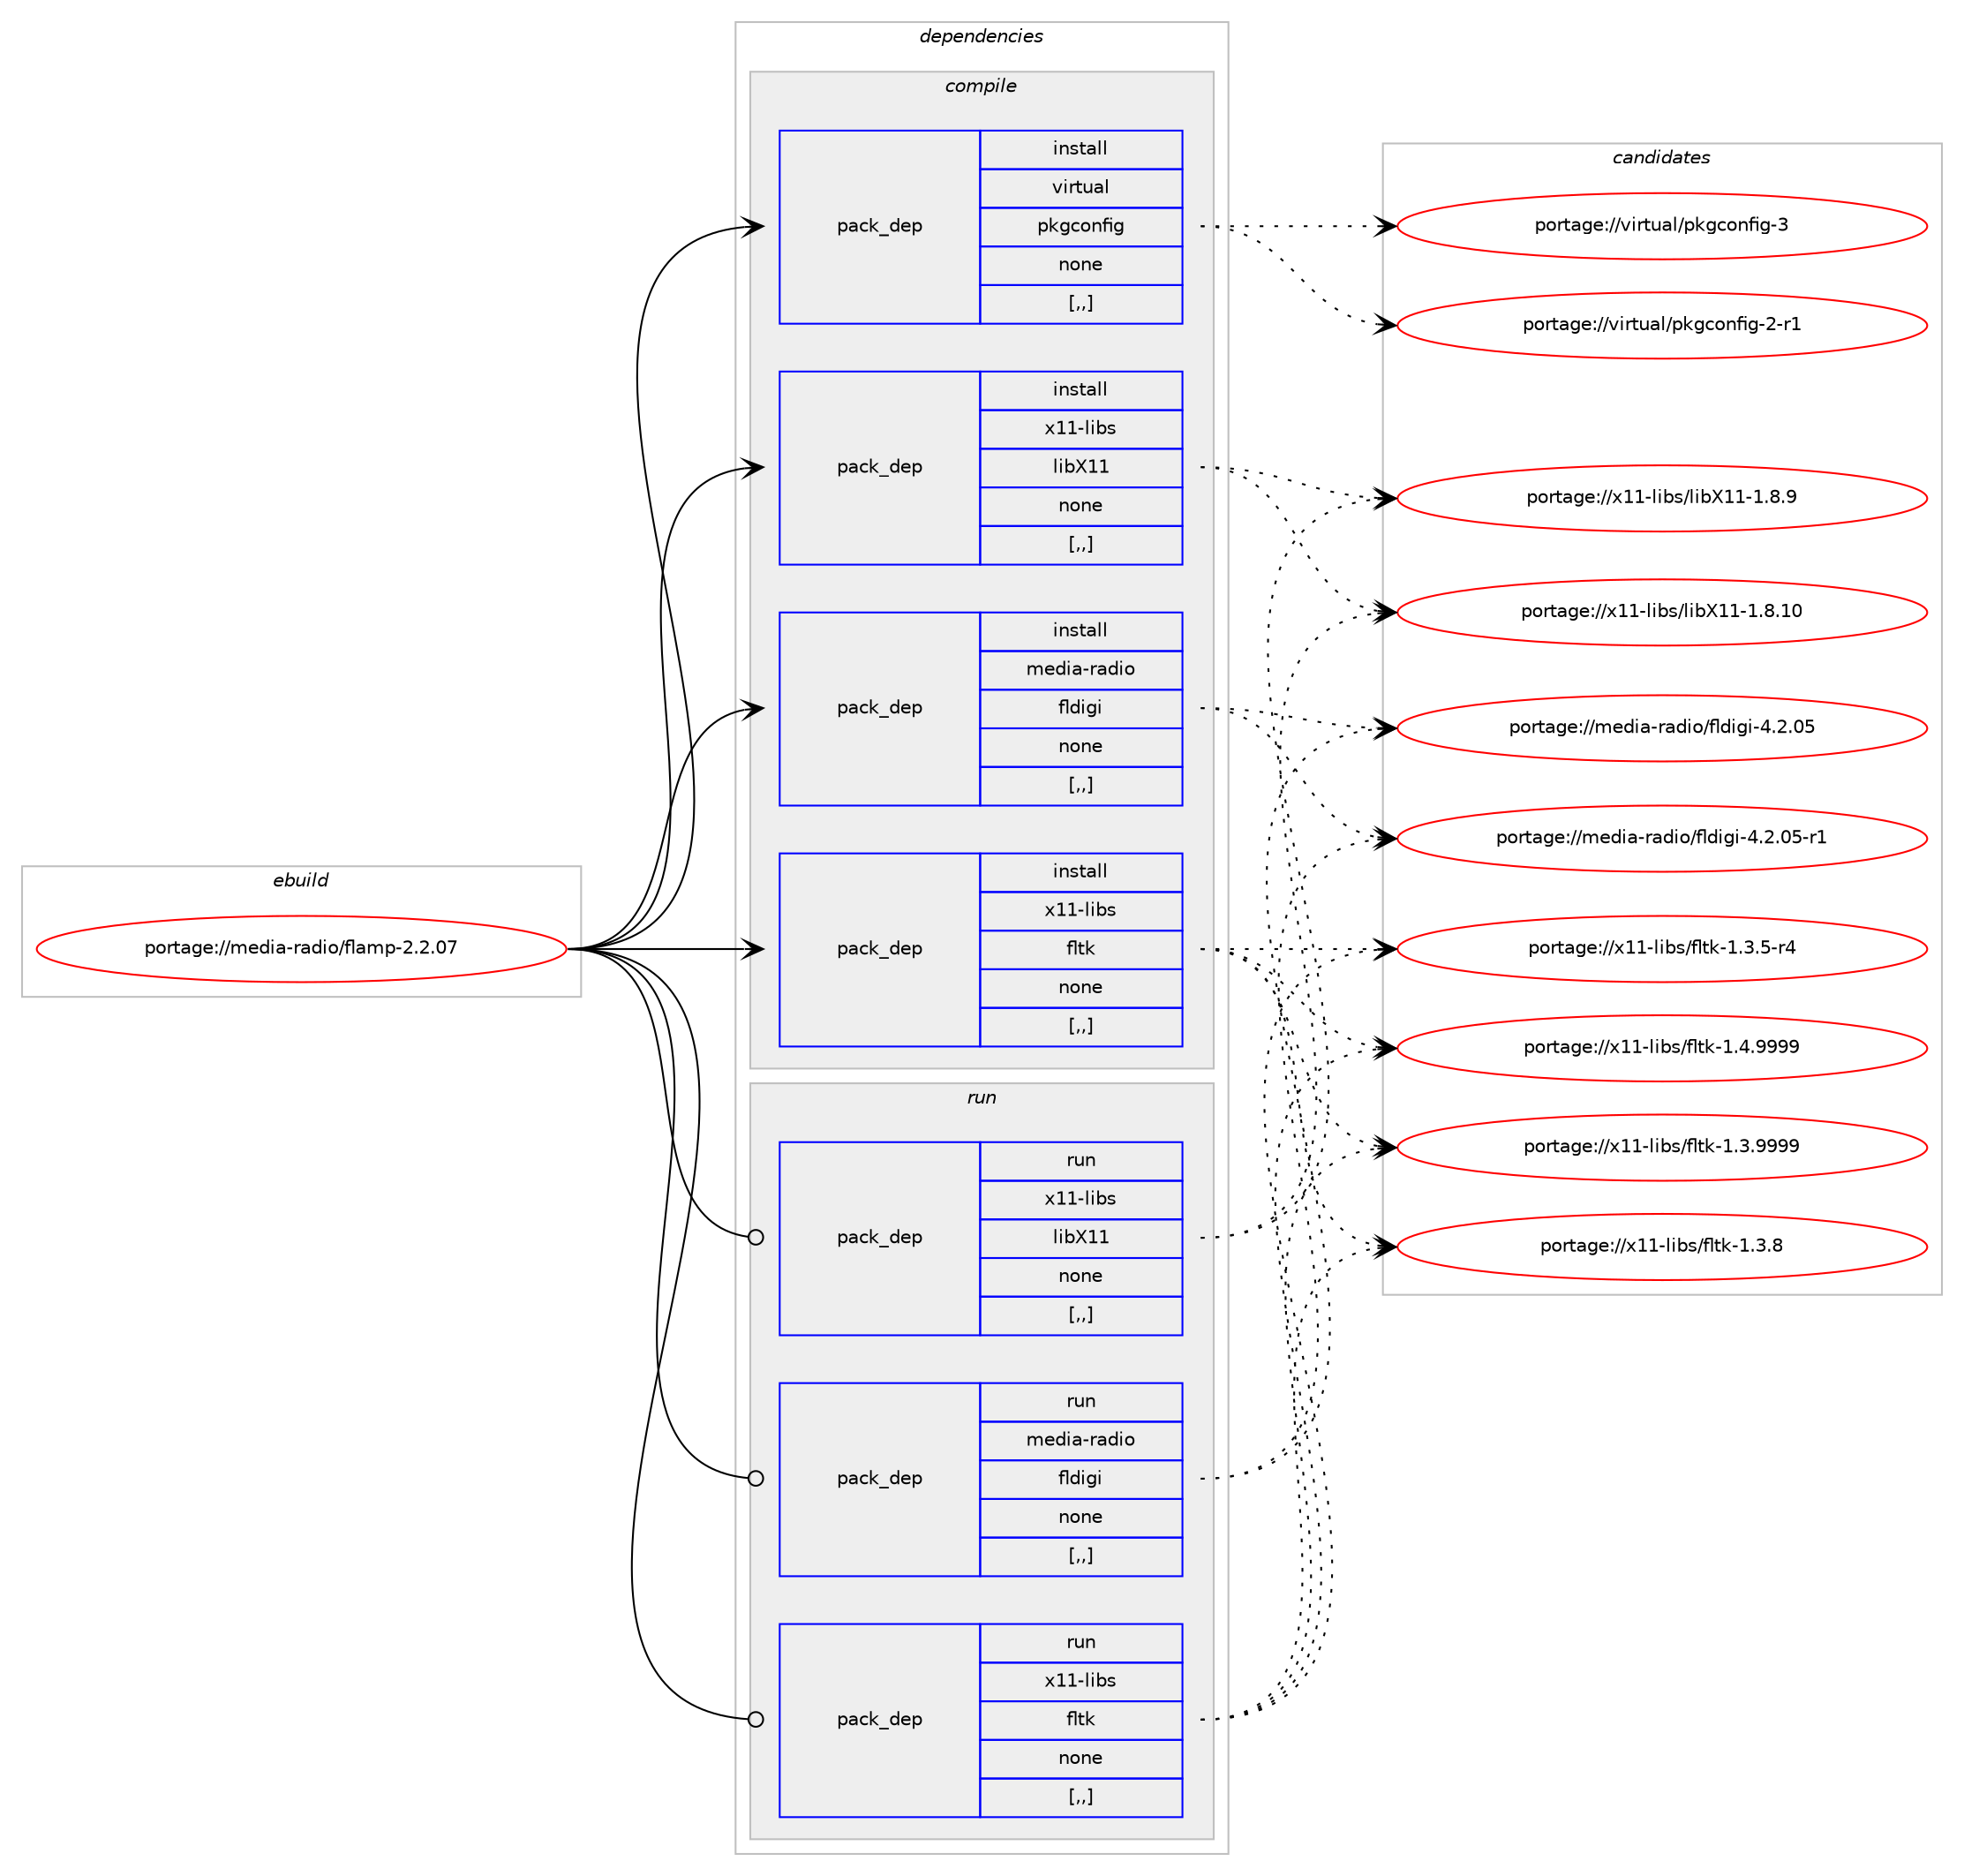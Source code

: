 digraph prolog {

# *************
# Graph options
# *************

newrank=true;
concentrate=true;
compound=true;
graph [rankdir=LR,fontname=Helvetica,fontsize=10,ranksep=1.5];#, ranksep=2.5, nodesep=0.2];
edge  [arrowhead=vee];
node  [fontname=Helvetica,fontsize=10];

# **********
# The ebuild
# **********

subgraph cluster_leftcol {
color=gray;
label=<<i>ebuild</i>>;
id [label="portage://media-radio/flamp-2.2.07", color=red, width=4, href="../media-radio/flamp-2.2.07.svg"];
}

# ****************
# The dependencies
# ****************

subgraph cluster_midcol {
color=gray;
label=<<i>dependencies</i>>;
subgraph cluster_compile {
fillcolor="#eeeeee";
style=filled;
label=<<i>compile</i>>;
subgraph pack229396 {
dependency310376 [label=<<TABLE BORDER="0" CELLBORDER="1" CELLSPACING="0" CELLPADDING="4" WIDTH="220"><TR><TD ROWSPAN="6" CELLPADDING="30">pack_dep</TD></TR><TR><TD WIDTH="110">install</TD></TR><TR><TD>media-radio</TD></TR><TR><TD>fldigi</TD></TR><TR><TD>none</TD></TR><TR><TD>[,,]</TD></TR></TABLE>>, shape=none, color=blue];
}
id:e -> dependency310376:w [weight=20,style="solid",arrowhead="vee"];
subgraph pack229397 {
dependency310377 [label=<<TABLE BORDER="0" CELLBORDER="1" CELLSPACING="0" CELLPADDING="4" WIDTH="220"><TR><TD ROWSPAN="6" CELLPADDING="30">pack_dep</TD></TR><TR><TD WIDTH="110">install</TD></TR><TR><TD>virtual</TD></TR><TR><TD>pkgconfig</TD></TR><TR><TD>none</TD></TR><TR><TD>[,,]</TD></TR></TABLE>>, shape=none, color=blue];
}
id:e -> dependency310377:w [weight=20,style="solid",arrowhead="vee"];
subgraph pack229398 {
dependency310378 [label=<<TABLE BORDER="0" CELLBORDER="1" CELLSPACING="0" CELLPADDING="4" WIDTH="220"><TR><TD ROWSPAN="6" CELLPADDING="30">pack_dep</TD></TR><TR><TD WIDTH="110">install</TD></TR><TR><TD>x11-libs</TD></TR><TR><TD>fltk</TD></TR><TR><TD>none</TD></TR><TR><TD>[,,]</TD></TR></TABLE>>, shape=none, color=blue];
}
id:e -> dependency310378:w [weight=20,style="solid",arrowhead="vee"];
subgraph pack229399 {
dependency310379 [label=<<TABLE BORDER="0" CELLBORDER="1" CELLSPACING="0" CELLPADDING="4" WIDTH="220"><TR><TD ROWSPAN="6" CELLPADDING="30">pack_dep</TD></TR><TR><TD WIDTH="110">install</TD></TR><TR><TD>x11-libs</TD></TR><TR><TD>libX11</TD></TR><TR><TD>none</TD></TR><TR><TD>[,,]</TD></TR></TABLE>>, shape=none, color=blue];
}
id:e -> dependency310379:w [weight=20,style="solid",arrowhead="vee"];
}
subgraph cluster_compileandrun {
fillcolor="#eeeeee";
style=filled;
label=<<i>compile and run</i>>;
}
subgraph cluster_run {
fillcolor="#eeeeee";
style=filled;
label=<<i>run</i>>;
subgraph pack229400 {
dependency310380 [label=<<TABLE BORDER="0" CELLBORDER="1" CELLSPACING="0" CELLPADDING="4" WIDTH="220"><TR><TD ROWSPAN="6" CELLPADDING="30">pack_dep</TD></TR><TR><TD WIDTH="110">run</TD></TR><TR><TD>media-radio</TD></TR><TR><TD>fldigi</TD></TR><TR><TD>none</TD></TR><TR><TD>[,,]</TD></TR></TABLE>>, shape=none, color=blue];
}
id:e -> dependency310380:w [weight=20,style="solid",arrowhead="odot"];
subgraph pack229401 {
dependency310381 [label=<<TABLE BORDER="0" CELLBORDER="1" CELLSPACING="0" CELLPADDING="4" WIDTH="220"><TR><TD ROWSPAN="6" CELLPADDING="30">pack_dep</TD></TR><TR><TD WIDTH="110">run</TD></TR><TR><TD>x11-libs</TD></TR><TR><TD>fltk</TD></TR><TR><TD>none</TD></TR><TR><TD>[,,]</TD></TR></TABLE>>, shape=none, color=blue];
}
id:e -> dependency310381:w [weight=20,style="solid",arrowhead="odot"];
subgraph pack229402 {
dependency310382 [label=<<TABLE BORDER="0" CELLBORDER="1" CELLSPACING="0" CELLPADDING="4" WIDTH="220"><TR><TD ROWSPAN="6" CELLPADDING="30">pack_dep</TD></TR><TR><TD WIDTH="110">run</TD></TR><TR><TD>x11-libs</TD></TR><TR><TD>libX11</TD></TR><TR><TD>none</TD></TR><TR><TD>[,,]</TD></TR></TABLE>>, shape=none, color=blue];
}
id:e -> dependency310382:w [weight=20,style="solid",arrowhead="odot"];
}
}

# **************
# The candidates
# **************

subgraph cluster_choices {
rank=same;
color=gray;
label=<<i>candidates</i>>;

subgraph choice229396 {
color=black;
nodesep=1;
choice10910110010597451149710010511147102108100105103105455246504648534511449 [label="portage://media-radio/fldigi-4.2.05-r1", color=red, width=4,href="../media-radio/fldigi-4.2.05-r1.svg"];
choice1091011001059745114971001051114710210810010510310545524650464853 [label="portage://media-radio/fldigi-4.2.05", color=red, width=4,href="../media-radio/fldigi-4.2.05.svg"];
dependency310376:e -> choice10910110010597451149710010511147102108100105103105455246504648534511449:w [style=dotted,weight="100"];
dependency310376:e -> choice1091011001059745114971001051114710210810010510310545524650464853:w [style=dotted,weight="100"];
}
subgraph choice229397 {
color=black;
nodesep=1;
choice1181051141161179710847112107103991111101021051034551 [label="portage://virtual/pkgconfig-3", color=red, width=4,href="../virtual/pkgconfig-3.svg"];
choice11810511411611797108471121071039911111010210510345504511449 [label="portage://virtual/pkgconfig-2-r1", color=red, width=4,href="../virtual/pkgconfig-2-r1.svg"];
dependency310377:e -> choice1181051141161179710847112107103991111101021051034551:w [style=dotted,weight="100"];
dependency310377:e -> choice11810511411611797108471121071039911111010210510345504511449:w [style=dotted,weight="100"];
}
subgraph choice229398 {
color=black;
nodesep=1;
choice1204949451081059811547102108116107454946524657575757 [label="portage://x11-libs/fltk-1.4.9999", color=red, width=4,href="../x11-libs/fltk-1.4.9999.svg"];
choice1204949451081059811547102108116107454946514657575757 [label="portage://x11-libs/fltk-1.3.9999", color=red, width=4,href="../x11-libs/fltk-1.3.9999.svg"];
choice1204949451081059811547102108116107454946514656 [label="portage://x11-libs/fltk-1.3.8", color=red, width=4,href="../x11-libs/fltk-1.3.8.svg"];
choice12049494510810598115471021081161074549465146534511452 [label="portage://x11-libs/fltk-1.3.5-r4", color=red, width=4,href="../x11-libs/fltk-1.3.5-r4.svg"];
dependency310378:e -> choice1204949451081059811547102108116107454946524657575757:w [style=dotted,weight="100"];
dependency310378:e -> choice1204949451081059811547102108116107454946514657575757:w [style=dotted,weight="100"];
dependency310378:e -> choice1204949451081059811547102108116107454946514656:w [style=dotted,weight="100"];
dependency310378:e -> choice12049494510810598115471021081161074549465146534511452:w [style=dotted,weight="100"];
}
subgraph choice229399 {
color=black;
nodesep=1;
choice12049494510810598115471081059888494945494656464948 [label="portage://x11-libs/libX11-1.8.10", color=red, width=4,href="../x11-libs/libX11-1.8.10.svg"];
choice120494945108105981154710810598884949454946564657 [label="portage://x11-libs/libX11-1.8.9", color=red, width=4,href="../x11-libs/libX11-1.8.9.svg"];
dependency310379:e -> choice12049494510810598115471081059888494945494656464948:w [style=dotted,weight="100"];
dependency310379:e -> choice120494945108105981154710810598884949454946564657:w [style=dotted,weight="100"];
}
subgraph choice229400 {
color=black;
nodesep=1;
choice10910110010597451149710010511147102108100105103105455246504648534511449 [label="portage://media-radio/fldigi-4.2.05-r1", color=red, width=4,href="../media-radio/fldigi-4.2.05-r1.svg"];
choice1091011001059745114971001051114710210810010510310545524650464853 [label="portage://media-radio/fldigi-4.2.05", color=red, width=4,href="../media-radio/fldigi-4.2.05.svg"];
dependency310380:e -> choice10910110010597451149710010511147102108100105103105455246504648534511449:w [style=dotted,weight="100"];
dependency310380:e -> choice1091011001059745114971001051114710210810010510310545524650464853:w [style=dotted,weight="100"];
}
subgraph choice229401 {
color=black;
nodesep=1;
choice1204949451081059811547102108116107454946524657575757 [label="portage://x11-libs/fltk-1.4.9999", color=red, width=4,href="../x11-libs/fltk-1.4.9999.svg"];
choice1204949451081059811547102108116107454946514657575757 [label="portage://x11-libs/fltk-1.3.9999", color=red, width=4,href="../x11-libs/fltk-1.3.9999.svg"];
choice1204949451081059811547102108116107454946514656 [label="portage://x11-libs/fltk-1.3.8", color=red, width=4,href="../x11-libs/fltk-1.3.8.svg"];
choice12049494510810598115471021081161074549465146534511452 [label="portage://x11-libs/fltk-1.3.5-r4", color=red, width=4,href="../x11-libs/fltk-1.3.5-r4.svg"];
dependency310381:e -> choice1204949451081059811547102108116107454946524657575757:w [style=dotted,weight="100"];
dependency310381:e -> choice1204949451081059811547102108116107454946514657575757:w [style=dotted,weight="100"];
dependency310381:e -> choice1204949451081059811547102108116107454946514656:w [style=dotted,weight="100"];
dependency310381:e -> choice12049494510810598115471021081161074549465146534511452:w [style=dotted,weight="100"];
}
subgraph choice229402 {
color=black;
nodesep=1;
choice12049494510810598115471081059888494945494656464948 [label="portage://x11-libs/libX11-1.8.10", color=red, width=4,href="../x11-libs/libX11-1.8.10.svg"];
choice120494945108105981154710810598884949454946564657 [label="portage://x11-libs/libX11-1.8.9", color=red, width=4,href="../x11-libs/libX11-1.8.9.svg"];
dependency310382:e -> choice12049494510810598115471081059888494945494656464948:w [style=dotted,weight="100"];
dependency310382:e -> choice120494945108105981154710810598884949454946564657:w [style=dotted,weight="100"];
}
}

}
